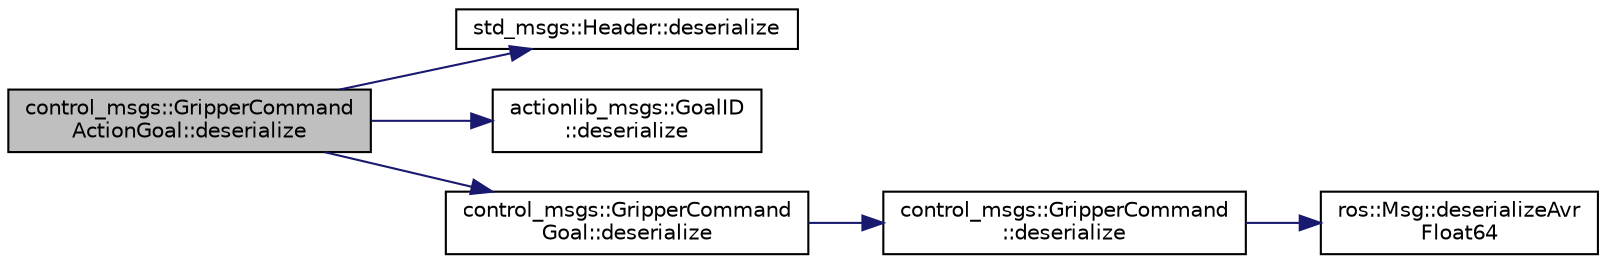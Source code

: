 digraph "control_msgs::GripperCommandActionGoal::deserialize"
{
  edge [fontname="Helvetica",fontsize="10",labelfontname="Helvetica",labelfontsize="10"];
  node [fontname="Helvetica",fontsize="10",shape=record];
  rankdir="LR";
  Node1 [label="control_msgs::GripperCommand\lActionGoal::deserialize",height=0.2,width=0.4,color="black", fillcolor="grey75", style="filled" fontcolor="black"];
  Node1 -> Node2 [color="midnightblue",fontsize="10",style="solid",fontname="Helvetica"];
  Node2 [label="std_msgs::Header::deserialize",height=0.2,width=0.4,color="black", fillcolor="white", style="filled",URL="$classstd__msgs_1_1_header.html#a077354cf11d752b6f4fc7c437ec29ac2"];
  Node1 -> Node3 [color="midnightblue",fontsize="10",style="solid",fontname="Helvetica"];
  Node3 [label="actionlib_msgs::GoalID\l::deserialize",height=0.2,width=0.4,color="black", fillcolor="white", style="filled",URL="$classactionlib__msgs_1_1_goal_i_d.html#a34c08058b4c88f0e723307611d57d838"];
  Node1 -> Node4 [color="midnightblue",fontsize="10",style="solid",fontname="Helvetica"];
  Node4 [label="control_msgs::GripperCommand\lGoal::deserialize",height=0.2,width=0.4,color="black", fillcolor="white", style="filled",URL="$classcontrol__msgs_1_1_gripper_command_goal.html#a502ee122607332c4c25666a0e617824f"];
  Node4 -> Node5 [color="midnightblue",fontsize="10",style="solid",fontname="Helvetica"];
  Node5 [label="control_msgs::GripperCommand\l::deserialize",height=0.2,width=0.4,color="black", fillcolor="white", style="filled",URL="$classcontrol__msgs_1_1_gripper_command.html#a2a39245584c4c12afca89b8495ebfcc2"];
  Node5 -> Node6 [color="midnightblue",fontsize="10",style="solid",fontname="Helvetica"];
  Node6 [label="ros::Msg::deserializeAvr\lFloat64",height=0.2,width=0.4,color="black", fillcolor="white", style="filled",URL="$classros_1_1_msg.html#a8494fc1e864aa11612757ba107792b11",tooltip="This tricky function handles demoting a 64bit double to a 32bit float, so that AVR can understand mes..."];
}
